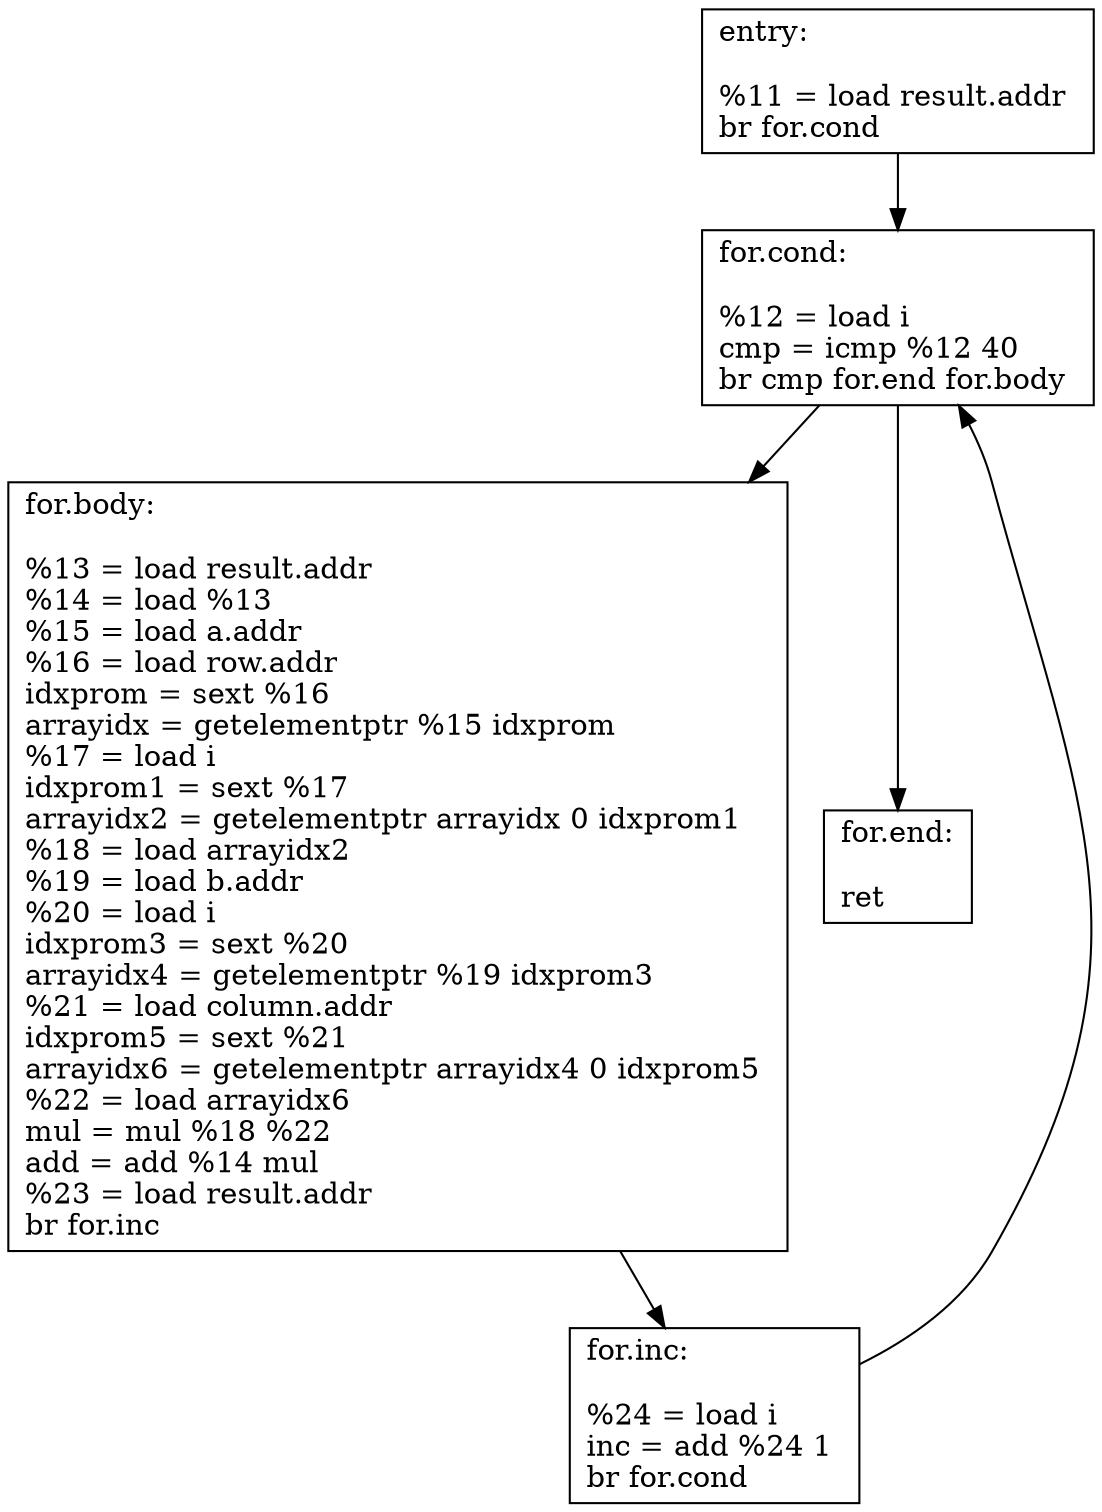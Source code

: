 digraph "CFG for 'Innerproduct' function" {
	entry[shape=record,
		label="{entry:\l\l
			%11 = load result.addr \l
			br for.cond \l
		}"
	];
	entry -> forcond;
	forcond[shape=record,
		label="{for.cond:\l\l
			%12 = load i \l
			cmp = icmp %12 40 \l
			br cmp for.end for.body \l
		}"
	];
	forcond -> forbody;
	forcond -> forend;
	forbody[shape=record,
		label="{for.body:\l\l
			%13 = load result.addr \l
			%14 = load %13 \l
			%15 = load a.addr \l
			%16 = load row.addr \l
			idxprom = sext %16 \l
			arrayidx = getelementptr %15 idxprom \l
			%17 = load i \l
			idxprom1 = sext %17 \l
			arrayidx2 = getelementptr arrayidx 0 idxprom1 \l
			%18 = load arrayidx2 \l
			%19 = load b.addr \l
			%20 = load i \l
			idxprom3 = sext %20 \l
			arrayidx4 = getelementptr %19 idxprom3 \l
			%21 = load column.addr \l
			idxprom5 = sext %21 \l
			arrayidx6 = getelementptr arrayidx4 0 idxprom5 \l
			%22 = load arrayidx6 \l
			mul = mul %18 %22 \l
			add = add %14 mul \l
			%23 = load result.addr \l
			br for.inc \l
		}"
	];
	forbody -> forinc;
	forinc[shape=record,
		label="{for.inc:\l\l
			%24 = load i \l
			inc = add %24 1 \l
			br for.cond \l
		}"
	];
	forinc -> forcond;
	forend[shape=record,
		label="{for.end:\l\l
			ret \l
		}"
	];
}
